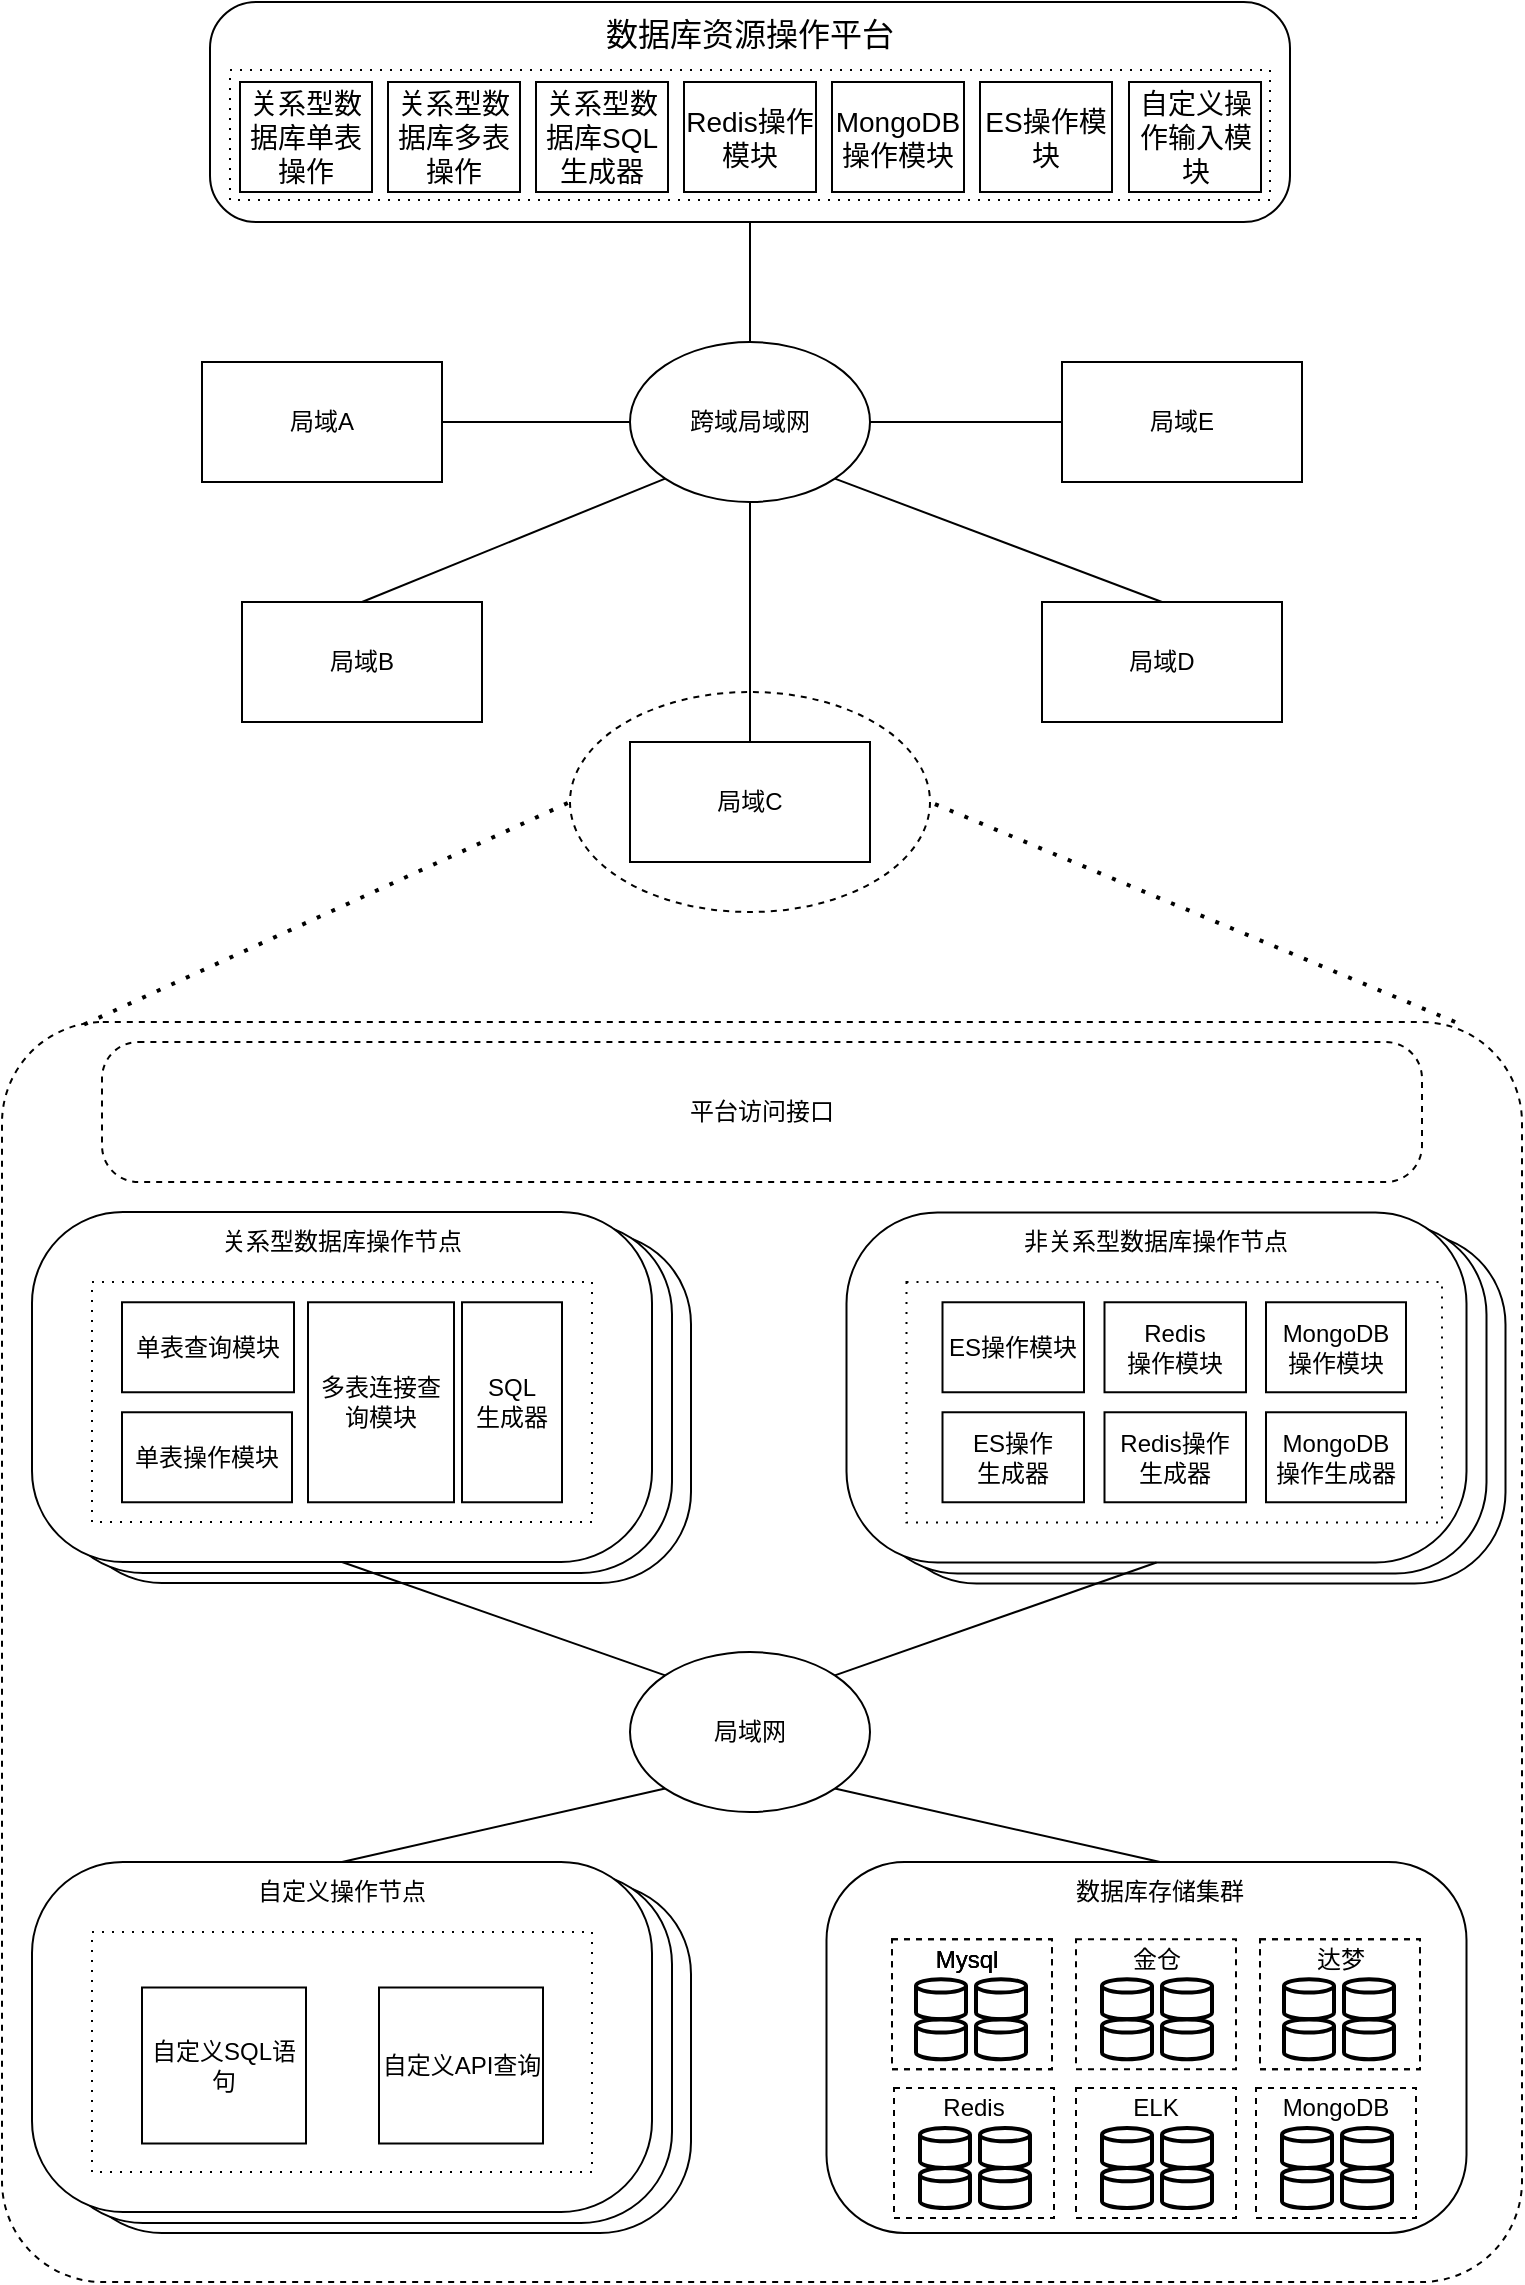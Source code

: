 <mxfile version="20.0.1" type="github">
  <diagram id="k7aDfp0SLZv7EjQjEV19" name="第 1 页">
    <mxGraphModel dx="813" dy="449" grid="1" gridSize="10" guides="1" tooltips="1" connect="1" arrows="1" fold="1" page="1" pageScale="1" pageWidth="827" pageHeight="1169" math="0" shadow="0">
      <root>
        <mxCell id="0" />
        <mxCell id="1" parent="0" />
        <mxCell id="IxA2MM6vDqe0YE7jZ0CJ-1" value="" style="rounded=1;whiteSpace=wrap;html=1;arcSize=26;" parent="1" vertex="1">
          <mxGeometry x="74.5" y="635.5" width="310" height="175" as="geometry" />
        </mxCell>
        <mxCell id="IxA2MM6vDqe0YE7jZ0CJ-2" value="" style="rounded=1;whiteSpace=wrap;html=1;arcSize=26;" parent="1" vertex="1">
          <mxGeometry x="65" y="630.5" width="310" height="175" as="geometry" />
        </mxCell>
        <mxCell id="IxA2MM6vDqe0YE7jZ0CJ-3" value="" style="rounded=1;whiteSpace=wrap;html=1;dashed=1;fillColor=none;arcSize=8;" parent="1" vertex="1">
          <mxGeometry x="40" y="530" width="760" height="630" as="geometry" />
        </mxCell>
        <mxCell id="IxA2MM6vDqe0YE7jZ0CJ-14" value="跨域局域网" style="ellipse;whiteSpace=wrap;html=1;" parent="1" vertex="1">
          <mxGeometry x="354" y="190" width="120" height="80" as="geometry" />
        </mxCell>
        <mxCell id="IxA2MM6vDqe0YE7jZ0CJ-15" value="" style="endArrow=none;html=1;rounded=0;entryX=0.5;entryY=1;entryDx=0;entryDy=0;" parent="1" source="IxA2MM6vDqe0YE7jZ0CJ-14" edge="1" target="IxA2MM6vDqe0YE7jZ0CJ-6">
          <mxGeometry width="50" height="50" relative="1" as="geometry">
            <mxPoint x="414" y="169.289" as="sourcePoint" />
            <mxPoint x="414" y="119.289" as="targetPoint" />
          </mxGeometry>
        </mxCell>
        <mxCell id="IxA2MM6vDqe0YE7jZ0CJ-16" value="&lt;span style=&quot;&quot;&gt;局域E&lt;/span&gt;" style="rounded=0;whiteSpace=wrap;html=1;" parent="1" vertex="1">
          <mxGeometry x="570" y="200" width="120" height="60" as="geometry" />
        </mxCell>
        <mxCell id="IxA2MM6vDqe0YE7jZ0CJ-17" value="局域A" style="rounded=0;whiteSpace=wrap;html=1;" parent="1" vertex="1">
          <mxGeometry x="140" y="200" width="120" height="60" as="geometry" />
        </mxCell>
        <mxCell id="IxA2MM6vDqe0YE7jZ0CJ-18" value="&lt;span style=&quot;&quot;&gt;局域B&lt;/span&gt;" style="rounded=0;whiteSpace=wrap;html=1;" parent="1" vertex="1">
          <mxGeometry x="160" y="320" width="120" height="60" as="geometry" />
        </mxCell>
        <mxCell id="IxA2MM6vDqe0YE7jZ0CJ-19" value="&lt;span style=&quot;&quot;&gt;局域D&lt;/span&gt;" style="rounded=0;whiteSpace=wrap;html=1;" parent="1" vertex="1">
          <mxGeometry x="560" y="320" width="120" height="60" as="geometry" />
        </mxCell>
        <mxCell id="IxA2MM6vDqe0YE7jZ0CJ-20" value="&lt;span style=&quot;&quot;&gt;局域C&lt;/span&gt;" style="rounded=0;whiteSpace=wrap;html=1;" parent="1" vertex="1">
          <mxGeometry x="354" y="390" width="120" height="60" as="geometry" />
        </mxCell>
        <mxCell id="IxA2MM6vDqe0YE7jZ0CJ-21" value="" style="endArrow=none;html=1;rounded=0;entryX=1;entryY=0.5;entryDx=0;entryDy=0;" parent="1" source="IxA2MM6vDqe0YE7jZ0CJ-14" target="IxA2MM6vDqe0YE7jZ0CJ-17" edge="1">
          <mxGeometry width="50" height="50" relative="1" as="geometry">
            <mxPoint x="283.289" y="280" as="sourcePoint" />
            <mxPoint x="283.289" y="230" as="targetPoint" />
          </mxGeometry>
        </mxCell>
        <mxCell id="IxA2MM6vDqe0YE7jZ0CJ-22" value="" style="endArrow=none;html=1;rounded=0;exitX=0.5;exitY=0;exitDx=0;exitDy=0;entryX=0;entryY=1;entryDx=0;entryDy=0;" parent="1" source="IxA2MM6vDqe0YE7jZ0CJ-18" target="IxA2MM6vDqe0YE7jZ0CJ-14" edge="1">
          <mxGeometry width="50" height="50" relative="1" as="geometry">
            <mxPoint x="410" y="340" as="sourcePoint" />
            <mxPoint x="460" y="290" as="targetPoint" />
          </mxGeometry>
        </mxCell>
        <mxCell id="IxA2MM6vDqe0YE7jZ0CJ-23" value="" style="endArrow=none;html=1;rounded=0;exitX=0.5;exitY=0;exitDx=0;exitDy=0;entryX=0.5;entryY=1;entryDx=0;entryDy=0;" parent="1" source="IxA2MM6vDqe0YE7jZ0CJ-20" target="IxA2MM6vDqe0YE7jZ0CJ-14" edge="1">
          <mxGeometry width="50" height="50" relative="1" as="geometry">
            <mxPoint x="230" y="330" as="sourcePoint" />
            <mxPoint x="381.574" y="268.284" as="targetPoint" />
          </mxGeometry>
        </mxCell>
        <mxCell id="IxA2MM6vDqe0YE7jZ0CJ-24" value="" style="endArrow=none;html=1;rounded=0;exitX=0.5;exitY=0;exitDx=0;exitDy=0;entryX=1;entryY=1;entryDx=0;entryDy=0;" parent="1" source="IxA2MM6vDqe0YE7jZ0CJ-19" target="IxA2MM6vDqe0YE7jZ0CJ-14" edge="1">
          <mxGeometry width="50" height="50" relative="1" as="geometry">
            <mxPoint x="240" y="340" as="sourcePoint" />
            <mxPoint x="391.574" y="278.284" as="targetPoint" />
          </mxGeometry>
        </mxCell>
        <mxCell id="IxA2MM6vDqe0YE7jZ0CJ-25" value="" style="endArrow=none;html=1;rounded=0;exitX=0;exitY=0.5;exitDx=0;exitDy=0;entryX=1;entryY=0.5;entryDx=0;entryDy=0;" parent="1" source="IxA2MM6vDqe0YE7jZ0CJ-16" target="IxA2MM6vDqe0YE7jZ0CJ-14" edge="1">
          <mxGeometry width="50" height="50" relative="1" as="geometry">
            <mxPoint x="250" y="350" as="sourcePoint" />
            <mxPoint x="401.574" y="288.284" as="targetPoint" />
          </mxGeometry>
        </mxCell>
        <mxCell id="IxA2MM6vDqe0YE7jZ0CJ-26" value="" style="ellipse;whiteSpace=wrap;html=1;dashed=1;fillColor=none;" parent="1" vertex="1">
          <mxGeometry x="324" y="365" width="180" height="110" as="geometry" />
        </mxCell>
        <mxCell id="IxA2MM6vDqe0YE7jZ0CJ-28" value="" style="endArrow=none;dashed=1;html=1;dashPattern=1 3;strokeWidth=2;rounded=0;entryX=0;entryY=0.5;entryDx=0;entryDy=0;exitX=0.054;exitY=0.002;exitDx=0;exitDy=0;exitPerimeter=0;" parent="1" source="IxA2MM6vDqe0YE7jZ0CJ-3" target="IxA2MM6vDqe0YE7jZ0CJ-26" edge="1">
          <mxGeometry width="50" height="50" relative="1" as="geometry">
            <mxPoint x="110" y="600" as="sourcePoint" />
            <mxPoint x="160" y="550" as="targetPoint" />
          </mxGeometry>
        </mxCell>
        <mxCell id="IxA2MM6vDqe0YE7jZ0CJ-29" value="" style="endArrow=none;dashed=1;html=1;dashPattern=1 3;strokeWidth=2;rounded=0;entryX=1;entryY=0.5;entryDx=0;entryDy=0;exitX=0.956;exitY=0;exitDx=0;exitDy=0;exitPerimeter=0;" parent="1" source="IxA2MM6vDqe0YE7jZ0CJ-3" target="IxA2MM6vDqe0YE7jZ0CJ-26" edge="1">
          <mxGeometry width="50" height="50" relative="1" as="geometry">
            <mxPoint x="741.48" y="596.314" as="sourcePoint" />
            <mxPoint x="333.46" y="440.34" as="targetPoint" />
          </mxGeometry>
        </mxCell>
        <mxCell id="IxA2MM6vDqe0YE7jZ0CJ-30" value="" style="rounded=1;whiteSpace=wrap;html=1;arcSize=26;" parent="1" vertex="1">
          <mxGeometry x="55" y="625" width="310" height="175" as="geometry" />
        </mxCell>
        <mxCell id="IxA2MM6vDqe0YE7jZ0CJ-31" value="" style="rounded=0;whiteSpace=wrap;html=1;dashed=1;dashPattern=1 4;" parent="1" vertex="1">
          <mxGeometry x="85" y="660" width="250" height="120" as="geometry" />
        </mxCell>
        <mxCell id="IxA2MM6vDqe0YE7jZ0CJ-32" value="关系型数据库操作节点" style="text;html=1;strokeColor=none;fillColor=none;align=center;verticalAlign=middle;whiteSpace=wrap;rounded=0;dashed=1;dashPattern=1 4;" parent="1" vertex="1">
          <mxGeometry x="125" y="625" width="170" height="30" as="geometry" />
        </mxCell>
        <mxCell id="IxA2MM6vDqe0YE7jZ0CJ-33" value="单表查询模块" style="rounded=0;whiteSpace=wrap;html=1;" parent="1" vertex="1">
          <mxGeometry x="100" y="670.13" width="86" height="45" as="geometry" />
        </mxCell>
        <mxCell id="IxA2MM6vDqe0YE7jZ0CJ-34" value="单表操作模块" style="rounded=0;whiteSpace=wrap;html=1;" parent="1" vertex="1">
          <mxGeometry x="100" y="725.13" width="85" height="45" as="geometry" />
        </mxCell>
        <mxCell id="IxA2MM6vDqe0YE7jZ0CJ-35" value="多表连接查询模块" style="rounded=0;whiteSpace=wrap;html=1;" parent="1" vertex="1">
          <mxGeometry x="193" y="670.13" width="73" height="100" as="geometry" />
        </mxCell>
        <mxCell id="IxA2MM6vDqe0YE7jZ0CJ-38" value="数据库资源管理平台" style="text;html=1;strokeColor=none;fillColor=none;align=center;verticalAlign=middle;whiteSpace=wrap;rounded=0;dashed=1;dashPattern=1 4;" parent="1" vertex="1">
          <mxGeometry x="520" y="616.5" width="170" height="30" as="geometry" />
        </mxCell>
        <mxCell id="IxA2MM6vDqe0YE7jZ0CJ-39" value="局域网" style="ellipse;whiteSpace=wrap;html=1;" parent="1" vertex="1">
          <mxGeometry x="354" y="845" width="120" height="80" as="geometry" />
        </mxCell>
        <mxCell id="IxA2MM6vDqe0YE7jZ0CJ-40" value="" style="endArrow=none;html=1;rounded=0;entryX=0.5;entryY=1;entryDx=0;entryDy=0;exitX=0;exitY=0;exitDx=0;exitDy=0;" parent="1" source="IxA2MM6vDqe0YE7jZ0CJ-39" target="IxA2MM6vDqe0YE7jZ0CJ-30" edge="1">
          <mxGeometry width="50" height="50" relative="1" as="geometry">
            <mxPoint x="280" y="910" as="sourcePoint" />
            <mxPoint x="330" y="860" as="targetPoint" />
          </mxGeometry>
        </mxCell>
        <mxCell id="IxA2MM6vDqe0YE7jZ0CJ-41" value="" style="rounded=1;whiteSpace=wrap;html=1;arcSize=21;" parent="1" vertex="1">
          <mxGeometry x="452.25" y="950" width="320" height="185.5" as="geometry" />
        </mxCell>
        <mxCell id="IxA2MM6vDqe0YE7jZ0CJ-42" value="数据库存储集群" style="text;html=1;strokeColor=none;fillColor=none;align=center;verticalAlign=middle;whiteSpace=wrap;rounded=0;dashed=1;dashPattern=1 4;" parent="1" vertex="1">
          <mxGeometry x="534" y="950.0" width="170" height="30" as="geometry" />
        </mxCell>
        <mxCell id="IxA2MM6vDqe0YE7jZ0CJ-48" value="" style="rounded=0;whiteSpace=wrap;html=1;fillColor=none;dashed=1;" parent="1" vertex="1">
          <mxGeometry x="485" y="988.6" width="80" height="65" as="geometry" />
        </mxCell>
        <mxCell id="IxA2MM6vDqe0YE7jZ0CJ-49" value="" style="strokeWidth=2;html=1;shape=mxgraph.flowchart.database;whiteSpace=wrap;fillColor=none;" parent="1" vertex="1">
          <mxGeometry x="497" y="1008.6" width="25" height="20" as="geometry" />
        </mxCell>
        <mxCell id="IxA2MM6vDqe0YE7jZ0CJ-50" value="" style="strokeWidth=2;html=1;shape=mxgraph.flowchart.database;whiteSpace=wrap;fillColor=none;" parent="1" vertex="1">
          <mxGeometry x="497" y="1028.6" width="25" height="20" as="geometry" />
        </mxCell>
        <mxCell id="IxA2MM6vDqe0YE7jZ0CJ-51" value="" style="strokeWidth=2;html=1;shape=mxgraph.flowchart.database;whiteSpace=wrap;fillColor=none;" parent="1" vertex="1">
          <mxGeometry x="527" y="1008.6" width="25" height="20" as="geometry" />
        </mxCell>
        <mxCell id="IxA2MM6vDqe0YE7jZ0CJ-52" value="" style="strokeWidth=2;html=1;shape=mxgraph.flowchart.database;whiteSpace=wrap;fillColor=none;" parent="1" vertex="1">
          <mxGeometry x="527" y="1028.6" width="25" height="20" as="geometry" />
        </mxCell>
        <mxCell id="IxA2MM6vDqe0YE7jZ0CJ-53" value="" style="rounded=0;whiteSpace=wrap;html=1;fillColor=none;dashed=1;" parent="1" vertex="1">
          <mxGeometry x="577" y="988.6" width="80" height="65" as="geometry" />
        </mxCell>
        <mxCell id="IxA2MM6vDqe0YE7jZ0CJ-54" value="" style="rounded=0;whiteSpace=wrap;html=1;fillColor=none;dashed=1;" parent="1" vertex="1">
          <mxGeometry x="669" y="988.6" width="80" height="65" as="geometry" />
        </mxCell>
        <mxCell id="IxA2MM6vDqe0YE7jZ0CJ-55" value="" style="strokeWidth=2;html=1;shape=mxgraph.flowchart.database;whiteSpace=wrap;fillColor=none;" parent="1" vertex="1">
          <mxGeometry x="590" y="1008.6" width="25" height="20" as="geometry" />
        </mxCell>
        <mxCell id="IxA2MM6vDqe0YE7jZ0CJ-56" value="" style="strokeWidth=2;html=1;shape=mxgraph.flowchart.database;whiteSpace=wrap;fillColor=none;" parent="1" vertex="1">
          <mxGeometry x="590" y="1028.6" width="25" height="20" as="geometry" />
        </mxCell>
        <mxCell id="IxA2MM6vDqe0YE7jZ0CJ-57" value="" style="strokeWidth=2;html=1;shape=mxgraph.flowchart.database;whiteSpace=wrap;fillColor=none;" parent="1" vertex="1">
          <mxGeometry x="620" y="1008.6" width="25" height="20" as="geometry" />
        </mxCell>
        <mxCell id="IxA2MM6vDqe0YE7jZ0CJ-58" value="" style="strokeWidth=2;html=1;shape=mxgraph.flowchart.database;whiteSpace=wrap;fillColor=none;" parent="1" vertex="1">
          <mxGeometry x="620" y="1028.6" width="25" height="20" as="geometry" />
        </mxCell>
        <mxCell id="IxA2MM6vDqe0YE7jZ0CJ-59" value="" style="strokeWidth=2;html=1;shape=mxgraph.flowchart.database;whiteSpace=wrap;fillColor=none;" parent="1" vertex="1">
          <mxGeometry x="681" y="1008.6" width="25" height="20" as="geometry" />
        </mxCell>
        <mxCell id="IxA2MM6vDqe0YE7jZ0CJ-60" value="" style="strokeWidth=2;html=1;shape=mxgraph.flowchart.database;whiteSpace=wrap;fillColor=none;" parent="1" vertex="1">
          <mxGeometry x="681" y="1028.6" width="25" height="20" as="geometry" />
        </mxCell>
        <mxCell id="IxA2MM6vDqe0YE7jZ0CJ-61" value="" style="strokeWidth=2;html=1;shape=mxgraph.flowchart.database;whiteSpace=wrap;fillColor=none;" parent="1" vertex="1">
          <mxGeometry x="711" y="1008.6" width="25" height="20" as="geometry" />
        </mxCell>
        <mxCell id="IxA2MM6vDqe0YE7jZ0CJ-62" value="" style="strokeWidth=2;html=1;shape=mxgraph.flowchart.database;whiteSpace=wrap;fillColor=none;" parent="1" vertex="1">
          <mxGeometry x="711" y="1028.6" width="25" height="20" as="geometry" />
        </mxCell>
        <mxCell id="IxA2MM6vDqe0YE7jZ0CJ-63" value="Mysql" style="text;html=1;strokeColor=none;fillColor=none;align=center;verticalAlign=middle;whiteSpace=wrap;rounded=0;dashed=1;dashPattern=1 4;" parent="1" vertex="1">
          <mxGeometry x="495" y="988.6" width="55" height="20" as="geometry" />
        </mxCell>
        <mxCell id="IxA2MM6vDqe0YE7jZ0CJ-64" value="金仓" style="text;html=1;strokeColor=none;fillColor=none;align=center;verticalAlign=middle;whiteSpace=wrap;rounded=0;dashed=1;dashPattern=1 4;" parent="1" vertex="1">
          <mxGeometry x="590" y="988.6" width="55" height="20" as="geometry" />
        </mxCell>
        <mxCell id="IxA2MM6vDqe0YE7jZ0CJ-65" value="达梦" style="text;html=1;strokeColor=none;fillColor=none;align=center;verticalAlign=middle;whiteSpace=wrap;rounded=0;dashed=1;dashPattern=1 4;" parent="1" vertex="1">
          <mxGeometry x="681.5" y="988.6" width="55" height="20" as="geometry" />
        </mxCell>
        <mxCell id="IxA2MM6vDqe0YE7jZ0CJ-66" value="" style="rounded=0;whiteSpace=wrap;html=1;fillColor=none;dashed=1;" parent="1" vertex="1">
          <mxGeometry x="485" y="988.6" width="80" height="65" as="geometry" />
        </mxCell>
        <mxCell id="IxA2MM6vDqe0YE7jZ0CJ-67" value="Mysql" style="text;html=1;strokeColor=none;fillColor=none;align=center;verticalAlign=middle;whiteSpace=wrap;rounded=0;dashed=1;dashPattern=1 4;" parent="1" vertex="1">
          <mxGeometry x="495" y="988.6" width="55" height="20" as="geometry" />
        </mxCell>
        <mxCell id="IxA2MM6vDqe0YE7jZ0CJ-68" value="Mysql" style="text;html=1;strokeColor=none;fillColor=none;align=center;verticalAlign=middle;whiteSpace=wrap;rounded=0;dashed=1;dashPattern=1 4;" parent="1" vertex="1">
          <mxGeometry x="495" y="988.6" width="55" height="20" as="geometry" />
        </mxCell>
        <mxCell id="IxA2MM6vDqe0YE7jZ0CJ-69" value="" style="rounded=0;whiteSpace=wrap;html=1;fillColor=none;dashed=1;" parent="1" vertex="1">
          <mxGeometry x="669" y="988.6" width="80" height="65" as="geometry" />
        </mxCell>
        <mxCell id="IxA2MM6vDqe0YE7jZ0CJ-70" value="" style="rounded=0;whiteSpace=wrap;html=1;fillColor=none;dashed=1;" parent="1" vertex="1">
          <mxGeometry x="486" y="1063" width="80" height="65" as="geometry" />
        </mxCell>
        <mxCell id="IxA2MM6vDqe0YE7jZ0CJ-71" value="" style="strokeWidth=2;html=1;shape=mxgraph.flowchart.database;whiteSpace=wrap;fillColor=none;" parent="1" vertex="1">
          <mxGeometry x="499" y="1083" width="25" height="20" as="geometry" />
        </mxCell>
        <mxCell id="IxA2MM6vDqe0YE7jZ0CJ-72" value="" style="strokeWidth=2;html=1;shape=mxgraph.flowchart.database;whiteSpace=wrap;fillColor=none;" parent="1" vertex="1">
          <mxGeometry x="499" y="1103" width="25" height="20" as="geometry" />
        </mxCell>
        <mxCell id="IxA2MM6vDqe0YE7jZ0CJ-73" value="" style="strokeWidth=2;html=1;shape=mxgraph.flowchart.database;whiteSpace=wrap;fillColor=none;" parent="1" vertex="1">
          <mxGeometry x="529" y="1083" width="25" height="20" as="geometry" />
        </mxCell>
        <mxCell id="IxA2MM6vDqe0YE7jZ0CJ-74" value="" style="strokeWidth=2;html=1;shape=mxgraph.flowchart.database;whiteSpace=wrap;fillColor=none;" parent="1" vertex="1">
          <mxGeometry x="529" y="1103" width="25" height="20" as="geometry" />
        </mxCell>
        <mxCell id="IxA2MM6vDqe0YE7jZ0CJ-75" value="" style="rounded=0;whiteSpace=wrap;html=1;fillColor=none;dashed=1;" parent="1" vertex="1">
          <mxGeometry x="577" y="1063" width="80" height="65" as="geometry" />
        </mxCell>
        <mxCell id="IxA2MM6vDqe0YE7jZ0CJ-76" value="" style="strokeWidth=2;html=1;shape=mxgraph.flowchart.database;whiteSpace=wrap;fillColor=none;" parent="1" vertex="1">
          <mxGeometry x="590" y="1083" width="25" height="20" as="geometry" />
        </mxCell>
        <mxCell id="IxA2MM6vDqe0YE7jZ0CJ-77" value="" style="strokeWidth=2;html=1;shape=mxgraph.flowchart.database;whiteSpace=wrap;fillColor=none;" parent="1" vertex="1">
          <mxGeometry x="590" y="1103" width="25" height="20" as="geometry" />
        </mxCell>
        <mxCell id="IxA2MM6vDqe0YE7jZ0CJ-78" value="" style="strokeWidth=2;html=1;shape=mxgraph.flowchart.database;whiteSpace=wrap;fillColor=none;" parent="1" vertex="1">
          <mxGeometry x="620" y="1083" width="25" height="20" as="geometry" />
        </mxCell>
        <mxCell id="IxA2MM6vDqe0YE7jZ0CJ-79" value="" style="strokeWidth=2;html=1;shape=mxgraph.flowchart.database;whiteSpace=wrap;fillColor=none;" parent="1" vertex="1">
          <mxGeometry x="620" y="1103" width="25" height="20" as="geometry" />
        </mxCell>
        <mxCell id="IxA2MM6vDqe0YE7jZ0CJ-80" value="" style="rounded=0;whiteSpace=wrap;html=1;fillColor=none;dashed=1;" parent="1" vertex="1">
          <mxGeometry x="667" y="1063" width="80" height="65" as="geometry" />
        </mxCell>
        <mxCell id="IxA2MM6vDqe0YE7jZ0CJ-81" value="" style="strokeWidth=2;html=1;shape=mxgraph.flowchart.database;whiteSpace=wrap;fillColor=none;" parent="1" vertex="1">
          <mxGeometry x="680" y="1083" width="25" height="20" as="geometry" />
        </mxCell>
        <mxCell id="IxA2MM6vDqe0YE7jZ0CJ-82" value="" style="strokeWidth=2;html=1;shape=mxgraph.flowchart.database;whiteSpace=wrap;fillColor=none;" parent="1" vertex="1">
          <mxGeometry x="680" y="1103" width="25" height="20" as="geometry" />
        </mxCell>
        <mxCell id="IxA2MM6vDqe0YE7jZ0CJ-83" value="" style="strokeWidth=2;html=1;shape=mxgraph.flowchart.database;whiteSpace=wrap;fillColor=none;" parent="1" vertex="1">
          <mxGeometry x="710" y="1083" width="25" height="20" as="geometry" />
        </mxCell>
        <mxCell id="IxA2MM6vDqe0YE7jZ0CJ-84" value="" style="strokeWidth=2;html=1;shape=mxgraph.flowchart.database;whiteSpace=wrap;fillColor=none;" parent="1" vertex="1">
          <mxGeometry x="710" y="1103" width="25" height="20" as="geometry" />
        </mxCell>
        <mxCell id="IxA2MM6vDqe0YE7jZ0CJ-85" value="Redis" style="text;html=1;strokeColor=none;fillColor=none;align=center;verticalAlign=middle;whiteSpace=wrap;rounded=0;dashed=1;dashPattern=1 4;" parent="1" vertex="1">
          <mxGeometry x="481" y="1063" width="90" height="20" as="geometry" />
        </mxCell>
        <mxCell id="IxA2MM6vDqe0YE7jZ0CJ-86" value="ELK" style="text;html=1;strokeColor=none;fillColor=none;align=center;verticalAlign=middle;whiteSpace=wrap;rounded=0;dashed=1;dashPattern=1 4;" parent="1" vertex="1">
          <mxGeometry x="572" y="1063" width="90" height="20" as="geometry" />
        </mxCell>
        <mxCell id="IxA2MM6vDqe0YE7jZ0CJ-87" value="MongoDB" style="text;html=1;strokeColor=none;fillColor=none;align=center;verticalAlign=middle;whiteSpace=wrap;rounded=0;dashed=1;dashPattern=1 4;" parent="1" vertex="1">
          <mxGeometry x="662" y="1063" width="90" height="20" as="geometry" />
        </mxCell>
        <mxCell id="IxA2MM6vDqe0YE7jZ0CJ-88" value="" style="rounded=1;whiteSpace=wrap;html=1;arcSize=26;" parent="1" vertex="1">
          <mxGeometry x="481.75" y="635.75" width="310" height="175" as="geometry" />
        </mxCell>
        <mxCell id="IxA2MM6vDqe0YE7jZ0CJ-89" value="" style="rounded=1;whiteSpace=wrap;html=1;arcSize=26;" parent="1" vertex="1">
          <mxGeometry x="472.25" y="630.75" width="310" height="175" as="geometry" />
        </mxCell>
        <mxCell id="IxA2MM6vDqe0YE7jZ0CJ-90" value="" style="rounded=1;whiteSpace=wrap;html=1;arcSize=26;" parent="1" vertex="1">
          <mxGeometry x="462.25" y="625.25" width="310" height="175" as="geometry" />
        </mxCell>
        <mxCell id="IxA2MM6vDqe0YE7jZ0CJ-91" value="" style="rounded=0;whiteSpace=wrap;html=1;dashed=1;dashPattern=1 4;" parent="1" vertex="1">
          <mxGeometry x="492.25" y="660" width="267.75" height="120.25" as="geometry" />
        </mxCell>
        <mxCell id="IxA2MM6vDqe0YE7jZ0CJ-92" value="非关系型数据库操作节点" style="text;html=1;strokeColor=none;fillColor=none;align=center;verticalAlign=middle;whiteSpace=wrap;rounded=0;dashed=1;dashPattern=1 4;" parent="1" vertex="1">
          <mxGeometry x="532.25" y="625.25" width="170" height="30" as="geometry" />
        </mxCell>
        <mxCell id="IxA2MM6vDqe0YE7jZ0CJ-93" value="ES操作模块" style="rounded=0;whiteSpace=wrap;html=1;" parent="1" vertex="1">
          <mxGeometry x="510.25" y="670.13" width="70.75" height="45" as="geometry" />
        </mxCell>
        <mxCell id="IxA2MM6vDqe0YE7jZ0CJ-97" value="" style="rounded=1;whiteSpace=wrap;html=1;arcSize=26;" parent="1" vertex="1">
          <mxGeometry x="74.5" y="960.5" width="310" height="175" as="geometry" />
        </mxCell>
        <mxCell id="IxA2MM6vDqe0YE7jZ0CJ-98" value="" style="rounded=1;whiteSpace=wrap;html=1;arcSize=26;" parent="1" vertex="1">
          <mxGeometry x="65" y="955.5" width="310" height="175" as="geometry" />
        </mxCell>
        <mxCell id="IxA2MM6vDqe0YE7jZ0CJ-99" value="" style="rounded=1;whiteSpace=wrap;html=1;arcSize=26;" parent="1" vertex="1">
          <mxGeometry x="55" y="950" width="310" height="175" as="geometry" />
        </mxCell>
        <mxCell id="IxA2MM6vDqe0YE7jZ0CJ-100" value="" style="rounded=0;whiteSpace=wrap;html=1;dashed=1;dashPattern=1 4;" parent="1" vertex="1">
          <mxGeometry x="85" y="985" width="250" height="120" as="geometry" />
        </mxCell>
        <mxCell id="IxA2MM6vDqe0YE7jZ0CJ-101" value="自定义操作节点" style="text;html=1;strokeColor=none;fillColor=none;align=center;verticalAlign=middle;whiteSpace=wrap;rounded=0;dashed=1;dashPattern=1 4;" parent="1" vertex="1">
          <mxGeometry x="125" y="950" width="170" height="30" as="geometry" />
        </mxCell>
        <mxCell id="IxA2MM6vDqe0YE7jZ0CJ-105" value="自定义SQL语句" style="rounded=0;whiteSpace=wrap;html=1;" parent="1" vertex="1">
          <mxGeometry x="110" y="1012.75" width="82" height="78" as="geometry" />
        </mxCell>
        <mxCell id="IxA2MM6vDqe0YE7jZ0CJ-117" value="" style="endArrow=none;html=1;rounded=0;entryX=0.5;entryY=1;entryDx=0;entryDy=0;exitX=1;exitY=0;exitDx=0;exitDy=0;" parent="1" source="IxA2MM6vDqe0YE7jZ0CJ-39" target="IxA2MM6vDqe0YE7jZ0CJ-90" edge="1">
          <mxGeometry width="50" height="50" relative="1" as="geometry">
            <mxPoint x="450" y="850" as="sourcePoint" />
            <mxPoint x="270" y="870" as="targetPoint" />
          </mxGeometry>
        </mxCell>
        <mxCell id="IxA2MM6vDqe0YE7jZ0CJ-118" value="" style="endArrow=none;html=1;rounded=0;entryX=0;entryY=1;entryDx=0;entryDy=0;exitX=0.5;exitY=0;exitDx=0;exitDy=0;" parent="1" source="IxA2MM6vDqe0YE7jZ0CJ-101" target="IxA2MM6vDqe0YE7jZ0CJ-39" edge="1">
          <mxGeometry width="50" height="50" relative="1" as="geometry">
            <mxPoint x="250" y="940" as="sourcePoint" />
            <mxPoint x="300" y="890" as="targetPoint" />
          </mxGeometry>
        </mxCell>
        <mxCell id="IxA2MM6vDqe0YE7jZ0CJ-122" value="MongoDB&lt;br&gt;操作模块" style="rounded=0;whiteSpace=wrap;html=1;" parent="1" vertex="1">
          <mxGeometry x="672" y="670.13" width="70" height="45" as="geometry" />
        </mxCell>
        <mxCell id="IxA2MM6vDqe0YE7jZ0CJ-123" value="自定义API查询" style="rounded=0;whiteSpace=wrap;html=1;" parent="1" vertex="1">
          <mxGeometry x="228.5" y="1012.75" width="82" height="78" as="geometry" />
        </mxCell>
        <mxCell id="IxA2MM6vDqe0YE7jZ0CJ-124" value="" style="endArrow=none;html=1;rounded=0;entryX=1;entryY=1;entryDx=0;entryDy=0;exitX=0.5;exitY=0;exitDx=0;exitDy=0;" parent="1" source="IxA2MM6vDqe0YE7jZ0CJ-42" target="IxA2MM6vDqe0YE7jZ0CJ-39" edge="1">
          <mxGeometry width="50" height="50" relative="1" as="geometry">
            <mxPoint x="600" y="900" as="sourcePoint" />
            <mxPoint x="650" y="850" as="targetPoint" />
          </mxGeometry>
        </mxCell>
        <mxCell id="Zt5imQVx0bf5cLDJj7o4-3" value="平台访问接口" style="rounded=1;whiteSpace=wrap;html=1;arcSize=26;dashed=1;" parent="1" vertex="1">
          <mxGeometry x="90" y="540" width="660" height="70" as="geometry" />
        </mxCell>
        <mxCell id="MBstFRvhG32lAVb1Tfd4-3" value="SQL&lt;br&gt;生成器" style="rounded=0;whiteSpace=wrap;html=1;" parent="1" vertex="1">
          <mxGeometry x="270" y="670.13" width="50" height="100" as="geometry" />
        </mxCell>
        <mxCell id="MBstFRvhG32lAVb1Tfd4-4" value="ES操作&lt;br&gt;生成器" style="rounded=0;whiteSpace=wrap;html=1;" parent="1" vertex="1">
          <mxGeometry x="510.25" y="725.13" width="70.75" height="45" as="geometry" />
        </mxCell>
        <mxCell id="MBstFRvhG32lAVb1Tfd4-5" value="Redis&lt;br&gt;操作模块" style="rounded=0;whiteSpace=wrap;html=1;" parent="1" vertex="1">
          <mxGeometry x="591.25" y="670.13" width="70.75" height="45" as="geometry" />
        </mxCell>
        <mxCell id="MBstFRvhG32lAVb1Tfd4-6" value="Redis操作&lt;br&gt;生成器" style="rounded=0;whiteSpace=wrap;html=1;" parent="1" vertex="1">
          <mxGeometry x="591.25" y="725.13" width="70.75" height="45" as="geometry" />
        </mxCell>
        <mxCell id="MBstFRvhG32lAVb1Tfd4-7" value="MongoDB&lt;br&gt;操作生成器" style="rounded=0;whiteSpace=wrap;html=1;" parent="1" vertex="1">
          <mxGeometry x="672" y="725.13" width="70" height="45" as="geometry" />
        </mxCell>
        <mxCell id="k7azkeXplNeZiHzQ5y7k-2" value="" style="group" vertex="1" connectable="0" parent="1">
          <mxGeometry x="144" y="20" width="540" height="110" as="geometry" />
        </mxCell>
        <mxCell id="IxA2MM6vDqe0YE7jZ0CJ-6" value="&lt;span style=&quot;font-size: 16px;&quot;&gt;数据库资源操作平台&lt;/span&gt;" style="rounded=1;whiteSpace=wrap;html=1;arcSize=21;verticalAlign=top;fontSize=16;" parent="k7azkeXplNeZiHzQ5y7k-2" vertex="1">
          <mxGeometry width="540" height="110" as="geometry" />
        </mxCell>
        <mxCell id="IxA2MM6vDqe0YE7jZ0CJ-7" value="" style="rounded=0;whiteSpace=wrap;html=1;dashed=1;dashPattern=1 4;fillColor=none;" parent="k7azkeXplNeZiHzQ5y7k-2" vertex="1">
          <mxGeometry x="10" y="34" width="520" height="65" as="geometry" />
        </mxCell>
        <mxCell id="IxA2MM6vDqe0YE7jZ0CJ-9" value="关系型数据库单表操作" style="rounded=0;whiteSpace=wrap;html=1;fontSize=14;" parent="k7azkeXplNeZiHzQ5y7k-2" vertex="1">
          <mxGeometry x="15" y="40" width="66" height="55" as="geometry" />
        </mxCell>
        <mxCell id="IxA2MM6vDqe0YE7jZ0CJ-10" value="关系型数据库多表操作" style="rounded=0;whiteSpace=wrap;html=1;fontSize=14;" parent="k7azkeXplNeZiHzQ5y7k-2" vertex="1">
          <mxGeometry x="89" y="40" width="66" height="55" as="geometry" />
        </mxCell>
        <mxCell id="IxA2MM6vDqe0YE7jZ0CJ-11" value="关系型数据库SQL生成器" style="rounded=0;whiteSpace=wrap;html=1;fontSize=14;" parent="k7azkeXplNeZiHzQ5y7k-2" vertex="1">
          <mxGeometry x="163" y="40" width="66" height="55" as="geometry" />
        </mxCell>
        <mxCell id="IxA2MM6vDqe0YE7jZ0CJ-12" value="Redis操作模块" style="rounded=0;whiteSpace=wrap;html=1;fontSize=14;" parent="k7azkeXplNeZiHzQ5y7k-2" vertex="1">
          <mxGeometry x="237" y="40" width="66" height="55" as="geometry" />
        </mxCell>
        <mxCell id="IxA2MM6vDqe0YE7jZ0CJ-13" value="MongoDB操作模块" style="rounded=0;whiteSpace=wrap;html=1;fontSize=14;" parent="k7azkeXplNeZiHzQ5y7k-2" vertex="1">
          <mxGeometry x="311" y="40" width="66" height="55" as="geometry" />
        </mxCell>
        <mxCell id="Zt5imQVx0bf5cLDJj7o4-2" value="ES操作模块" style="rounded=0;whiteSpace=wrap;html=1;fontSize=14;" parent="k7azkeXplNeZiHzQ5y7k-2" vertex="1">
          <mxGeometry x="385" y="40" width="66" height="55" as="geometry" />
        </mxCell>
        <mxCell id="MBstFRvhG32lAVb1Tfd4-1" value="自定义操作输入模块" style="rounded=0;whiteSpace=wrap;html=1;fontSize=14;" parent="k7azkeXplNeZiHzQ5y7k-2" vertex="1">
          <mxGeometry x="459.5" y="40" width="66" height="55" as="geometry" />
        </mxCell>
      </root>
    </mxGraphModel>
  </diagram>
</mxfile>
